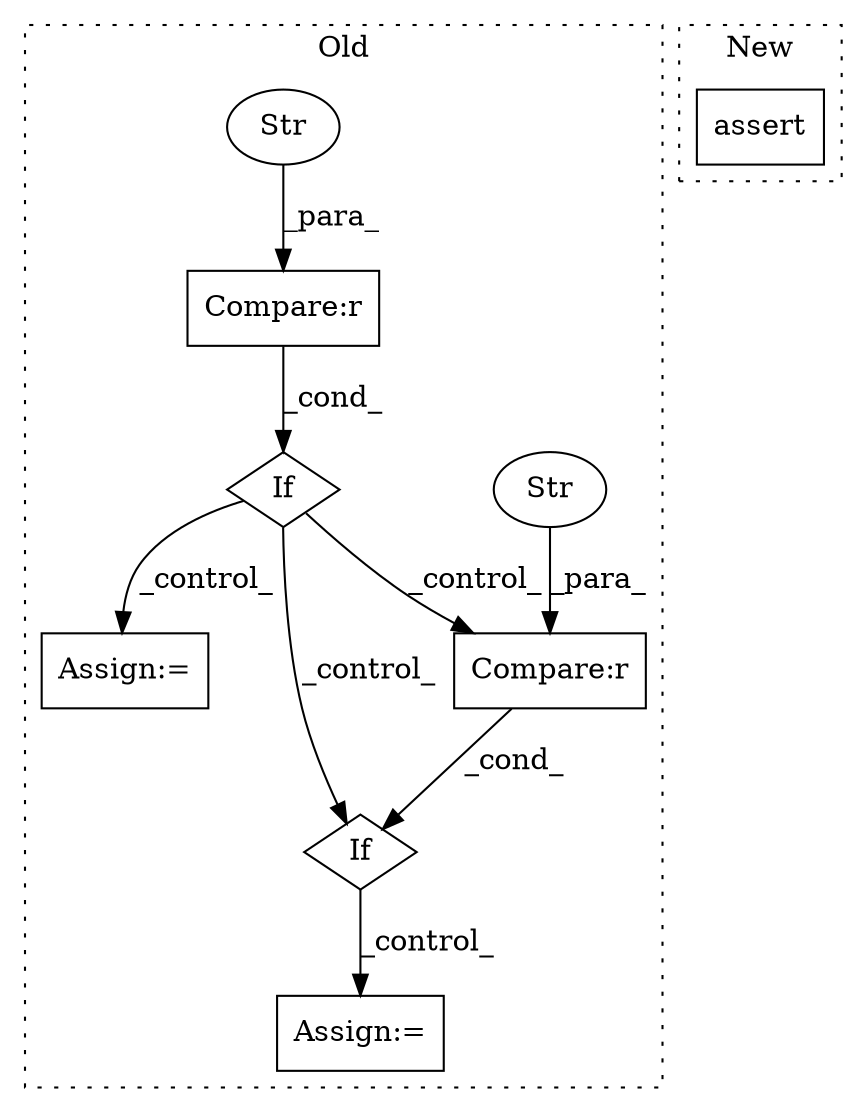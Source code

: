 digraph G {
subgraph cluster0 {
1 [label="If" a="96" s="3587,3618" l="3,14" shape="diamond"];
3 [label="Compare:r" a="40" s="3590" l="28" shape="box"];
4 [label="Assign:=" a="68" s="3642" l="3" shape="box"];
5 [label="Assign:=" a="68" s="3800" l="3" shape="box"];
6 [label="If" a="96" s="3751,3776" l="0,14" shape="diamond"];
7 [label="Compare:r" a="40" s="3751" l="25" shape="box"];
8 [label="Str" a="66" s="3769" l="7" shape="ellipse"];
9 [label="Str" a="66" s="3608" l="10" shape="ellipse"];
label = "Old";
style="dotted";
}
subgraph cluster1 {
2 [label="assert" a="65" s="3528" l="7" shape="box"];
label = "New";
style="dotted";
}
1 -> 7 [label="_control_"];
1 -> 6 [label="_control_"];
1 -> 4 [label="_control_"];
3 -> 1 [label="_cond_"];
6 -> 5 [label="_control_"];
7 -> 6 [label="_cond_"];
8 -> 7 [label="_para_"];
9 -> 3 [label="_para_"];
}